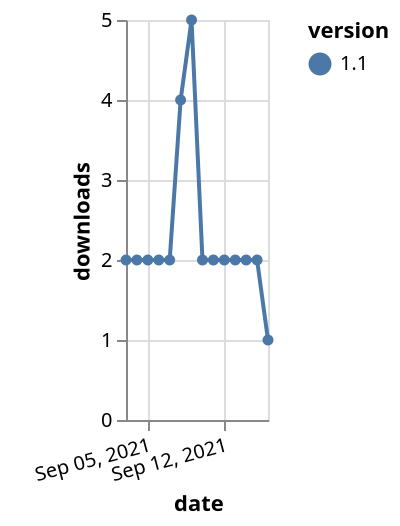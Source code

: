{"$schema": "https://vega.github.io/schema/vega-lite/v5.json", "description": "A simple bar chart with embedded data.", "data": {"values": [{"date": "2021-09-03", "total": 733, "delta": 2, "version": "1.1"}, {"date": "2021-09-04", "total": 735, "delta": 2, "version": "1.1"}, {"date": "2021-09-05", "total": 737, "delta": 2, "version": "1.1"}, {"date": "2021-09-06", "total": 739, "delta": 2, "version": "1.1"}, {"date": "2021-09-07", "total": 741, "delta": 2, "version": "1.1"}, {"date": "2021-09-08", "total": 745, "delta": 4, "version": "1.1"}, {"date": "2021-09-09", "total": 750, "delta": 5, "version": "1.1"}, {"date": "2021-09-10", "total": 752, "delta": 2, "version": "1.1"}, {"date": "2021-09-11", "total": 754, "delta": 2, "version": "1.1"}, {"date": "2021-09-12", "total": 756, "delta": 2, "version": "1.1"}, {"date": "2021-09-13", "total": 758, "delta": 2, "version": "1.1"}, {"date": "2021-09-14", "total": 760, "delta": 2, "version": "1.1"}, {"date": "2021-09-15", "total": 762, "delta": 2, "version": "1.1"}, {"date": "2021-09-16", "total": 763, "delta": 1, "version": "1.1"}]}, "width": "container", "mark": {"type": "line", "point": {"filled": true}}, "encoding": {"x": {"field": "date", "type": "temporal", "timeUnit": "yearmonthdate", "title": "date", "axis": {"labelAngle": -15}}, "y": {"field": "delta", "type": "quantitative", "title": "downloads"}, "color": {"field": "version", "type": "nominal"}, "tooltip": {"field": "delta"}}}